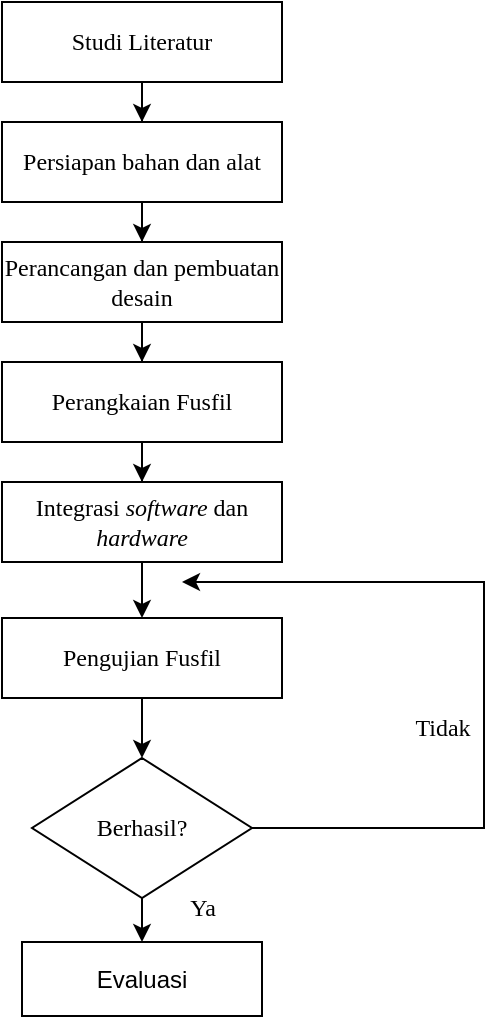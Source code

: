 <mxfile version="24.0.1" type="github">
  <diagram name="Page-1" id="0BcXZTaem6mXtFgLqGeq">
    <mxGraphModel dx="1114" dy="603" grid="1" gridSize="10" guides="1" tooltips="1" connect="1" arrows="1" fold="1" page="1" pageScale="1" pageWidth="850" pageHeight="1100" math="0" shadow="0">
      <root>
        <mxCell id="0" />
        <mxCell id="1" parent="0" />
        <mxCell id="SJv_l-X5PO36xZ0sqBAk-10" style="edgeStyle=orthogonalEdgeStyle;rounded=0;orthogonalLoop=1;jettySize=auto;html=1;entryX=0.5;entryY=0;entryDx=0;entryDy=0;" edge="1" parent="1" source="SJv_l-X5PO36xZ0sqBAk-1" target="SJv_l-X5PO36xZ0sqBAk-6">
          <mxGeometry relative="1" as="geometry" />
        </mxCell>
        <mxCell id="SJv_l-X5PO36xZ0sqBAk-1" value="&lt;font face=&quot;Times New Roman&quot;&gt;Perangkaian Fusfil&lt;/font&gt;" style="rounded=0;whiteSpace=wrap;html=1;" vertex="1" parent="1">
          <mxGeometry x="330" y="210" width="140" height="40" as="geometry" />
        </mxCell>
        <mxCell id="SJv_l-X5PO36xZ0sqBAk-9" style="edgeStyle=orthogonalEdgeStyle;rounded=0;orthogonalLoop=1;jettySize=auto;html=1;entryX=0.5;entryY=0;entryDx=0;entryDy=0;" edge="1" parent="1" source="SJv_l-X5PO36xZ0sqBAk-2" target="SJv_l-X5PO36xZ0sqBAk-1">
          <mxGeometry relative="1" as="geometry" />
        </mxCell>
        <mxCell id="SJv_l-X5PO36xZ0sqBAk-2" value="&lt;font face=&quot;Times New Roman&quot;&gt;Perancangan dan pembuatan desain&lt;/font&gt;" style="rounded=0;whiteSpace=wrap;html=1;" vertex="1" parent="1">
          <mxGeometry x="330" y="150" width="140" height="40" as="geometry" />
        </mxCell>
        <mxCell id="SJv_l-X5PO36xZ0sqBAk-8" style="edgeStyle=orthogonalEdgeStyle;rounded=0;orthogonalLoop=1;jettySize=auto;html=1;entryX=0.5;entryY=0;entryDx=0;entryDy=0;" edge="1" parent="1" source="SJv_l-X5PO36xZ0sqBAk-3" target="SJv_l-X5PO36xZ0sqBAk-2">
          <mxGeometry relative="1" as="geometry" />
        </mxCell>
        <mxCell id="SJv_l-X5PO36xZ0sqBAk-3" value="&lt;font face=&quot;Times New Roman&quot;&gt;Persiapan bahan dan alat&lt;/font&gt;" style="rounded=0;whiteSpace=wrap;html=1;" vertex="1" parent="1">
          <mxGeometry x="330" y="90" width="140" height="40" as="geometry" />
        </mxCell>
        <mxCell id="SJv_l-X5PO36xZ0sqBAk-7" value="" style="edgeStyle=orthogonalEdgeStyle;rounded=0;orthogonalLoop=1;jettySize=auto;html=1;" edge="1" parent="1" source="SJv_l-X5PO36xZ0sqBAk-4" target="SJv_l-X5PO36xZ0sqBAk-3">
          <mxGeometry relative="1" as="geometry" />
        </mxCell>
        <mxCell id="SJv_l-X5PO36xZ0sqBAk-4" value="&lt;font face=&quot;Times New Roman&quot;&gt;Studi Literatur&lt;/font&gt;" style="rounded=0;whiteSpace=wrap;html=1;" vertex="1" parent="1">
          <mxGeometry x="330" y="30" width="140" height="40" as="geometry" />
        </mxCell>
        <mxCell id="SJv_l-X5PO36xZ0sqBAk-13" value="" style="edgeStyle=orthogonalEdgeStyle;rounded=0;orthogonalLoop=1;jettySize=auto;html=1;" edge="1" parent="1" source="SJv_l-X5PO36xZ0sqBAk-5" target="SJv_l-X5PO36xZ0sqBAk-12">
          <mxGeometry relative="1" as="geometry" />
        </mxCell>
        <mxCell id="SJv_l-X5PO36xZ0sqBAk-5" value="&lt;font face=&quot;Times New Roman&quot;&gt;Pengujian Fusfil&lt;/font&gt;" style="rounded=0;whiteSpace=wrap;html=1;" vertex="1" parent="1">
          <mxGeometry x="330" y="338" width="140" height="40" as="geometry" />
        </mxCell>
        <mxCell id="SJv_l-X5PO36xZ0sqBAk-11" style="edgeStyle=orthogonalEdgeStyle;rounded=0;orthogonalLoop=1;jettySize=auto;html=1;entryX=0.5;entryY=0;entryDx=0;entryDy=0;" edge="1" parent="1" source="SJv_l-X5PO36xZ0sqBAk-6" target="SJv_l-X5PO36xZ0sqBAk-5">
          <mxGeometry relative="1" as="geometry" />
        </mxCell>
        <mxCell id="SJv_l-X5PO36xZ0sqBAk-6" value="&lt;font face=&quot;Times New Roman&quot;&gt;Integrasi &lt;i&gt;software &lt;/i&gt;dan &lt;i&gt;hardware&lt;/i&gt;&lt;/font&gt;" style="rounded=0;whiteSpace=wrap;html=1;" vertex="1" parent="1">
          <mxGeometry x="330" y="270" width="140" height="40" as="geometry" />
        </mxCell>
        <mxCell id="SJv_l-X5PO36xZ0sqBAk-14" style="edgeStyle=orthogonalEdgeStyle;rounded=0;orthogonalLoop=1;jettySize=auto;html=1;" edge="1" parent="1" source="SJv_l-X5PO36xZ0sqBAk-12">
          <mxGeometry relative="1" as="geometry">
            <mxPoint x="420" y="320" as="targetPoint" />
            <Array as="points">
              <mxPoint x="571" y="443" />
            </Array>
          </mxGeometry>
        </mxCell>
        <mxCell id="SJv_l-X5PO36xZ0sqBAk-16" value="" style="edgeStyle=orthogonalEdgeStyle;rounded=0;orthogonalLoop=1;jettySize=auto;html=1;" edge="1" parent="1" source="SJv_l-X5PO36xZ0sqBAk-12" target="SJv_l-X5PO36xZ0sqBAk-15">
          <mxGeometry relative="1" as="geometry" />
        </mxCell>
        <mxCell id="SJv_l-X5PO36xZ0sqBAk-12" value="&lt;font face=&quot;Times New Roman&quot;&gt;Berhasil?&lt;/font&gt;" style="rhombus;whiteSpace=wrap;html=1;rounded=0;" vertex="1" parent="1">
          <mxGeometry x="345" y="408" width="110" height="70" as="geometry" />
        </mxCell>
        <mxCell id="SJv_l-X5PO36xZ0sqBAk-15" value="Evaluasi" style="whiteSpace=wrap;html=1;rounded=0;" vertex="1" parent="1">
          <mxGeometry x="340" y="500" width="120" height="37" as="geometry" />
        </mxCell>
        <mxCell id="SJv_l-X5PO36xZ0sqBAk-17" value="&lt;font face=&quot;Times New Roman&quot;&gt;Tidak&lt;/font&gt;" style="text;html=1;align=center;verticalAlign=middle;resizable=0;points=[];autosize=1;strokeColor=none;fillColor=none;" vertex="1" parent="1">
          <mxGeometry x="525" y="378" width="50" height="30" as="geometry" />
        </mxCell>
        <mxCell id="SJv_l-X5PO36xZ0sqBAk-18" value="&lt;font face=&quot;Times New Roman&quot;&gt;Ya&lt;/font&gt;" style="text;html=1;align=center;verticalAlign=middle;resizable=0;points=[];autosize=1;strokeColor=none;fillColor=none;" vertex="1" parent="1">
          <mxGeometry x="410" y="468" width="40" height="30" as="geometry" />
        </mxCell>
      </root>
    </mxGraphModel>
  </diagram>
</mxfile>
